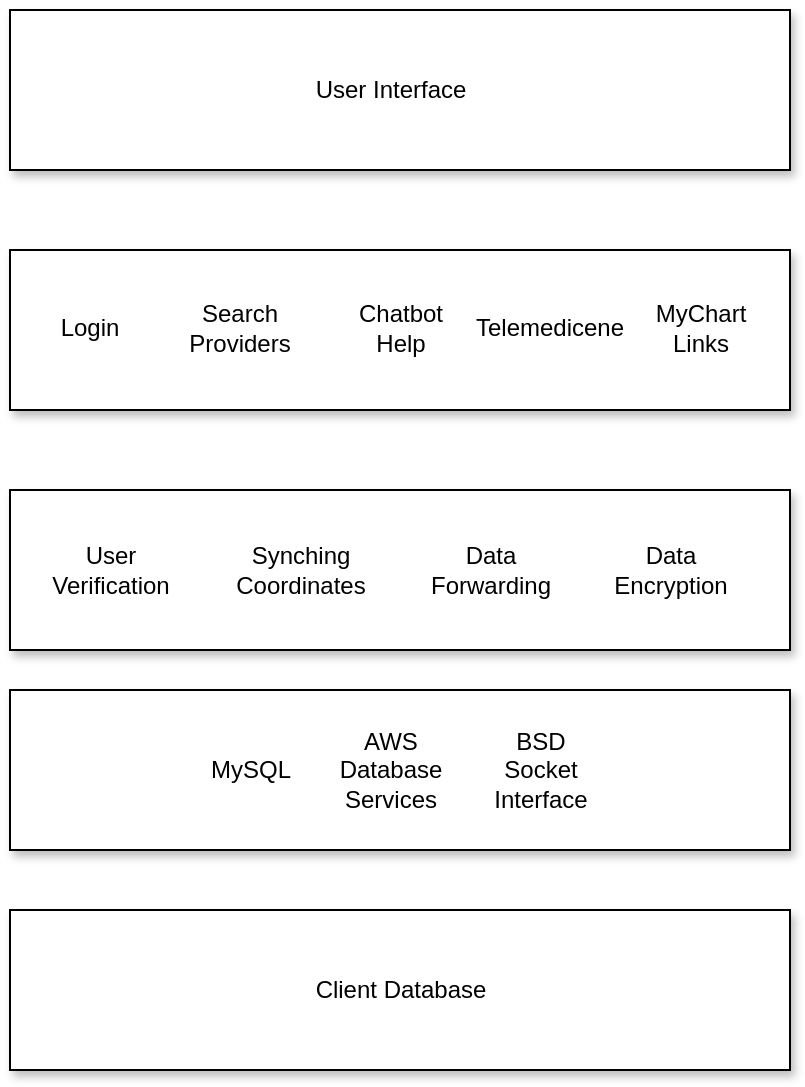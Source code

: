 <mxfile version="20.4.1" type="github">
  <diagram id="P2JkW2iTQmZUSIbnCeEx" name="Page-1">
    <mxGraphModel dx="798" dy="788" grid="1" gridSize="10" guides="1" tooltips="1" connect="1" arrows="1" fold="1" page="1" pageScale="1" pageWidth="850" pageHeight="1100" math="0" shadow="0">
      <root>
        <mxCell id="0" />
        <mxCell id="1" parent="0" />
        <mxCell id="qnYkJQ-oDUxNmd9Kcons-1" value="" style="rounded=0;whiteSpace=wrap;html=1;shadow=1;" vertex="1" parent="1">
          <mxGeometry x="270" y="160" width="390" height="80" as="geometry" />
        </mxCell>
        <mxCell id="qnYkJQ-oDUxNmd9Kcons-2" value="" style="rounded=0;whiteSpace=wrap;html=1;shadow=1;glass=0;" vertex="1" parent="1">
          <mxGeometry x="270" y="280" width="390" height="80" as="geometry" />
        </mxCell>
        <mxCell id="qnYkJQ-oDUxNmd9Kcons-3" value="" style="rounded=0;whiteSpace=wrap;html=1;shadow=1;" vertex="1" parent="1">
          <mxGeometry x="270" y="400" width="390" height="80" as="geometry" />
        </mxCell>
        <mxCell id="qnYkJQ-oDUxNmd9Kcons-4" value="" style="rounded=0;whiteSpace=wrap;html=1;shadow=1;" vertex="1" parent="1">
          <mxGeometry x="270" y="610" width="390" height="80" as="geometry" />
        </mxCell>
        <mxCell id="qnYkJQ-oDUxNmd9Kcons-5" value="Login" style="text;html=1;strokeColor=none;fillColor=none;align=center;verticalAlign=middle;whiteSpace=wrap;rounded=0;shadow=1;" vertex="1" parent="1">
          <mxGeometry x="280" y="304.44" width="60" height="30" as="geometry" />
        </mxCell>
        <mxCell id="qnYkJQ-oDUxNmd9Kcons-6" style="edgeStyle=orthogonalEdgeStyle;rounded=0;orthogonalLoop=1;jettySize=auto;html=1;exitX=0.5;exitY=1;exitDx=0;exitDy=0;" edge="1" parent="1">
          <mxGeometry relative="1" as="geometry">
            <mxPoint x="455" y="359.44" as="sourcePoint" />
            <mxPoint x="455" y="359.44" as="targetPoint" />
          </mxGeometry>
        </mxCell>
        <mxCell id="qnYkJQ-oDUxNmd9Kcons-7" value="Search Providers" style="text;html=1;strokeColor=none;fillColor=none;align=center;verticalAlign=middle;whiteSpace=wrap;rounded=0;shadow=1;" vertex="1" parent="1">
          <mxGeometry x="355" y="304.44" width="60" height="30" as="geometry" />
        </mxCell>
        <mxCell id="qnYkJQ-oDUxNmd9Kcons-8" value="Chatbot&lt;br&gt;Help" style="text;html=1;align=center;verticalAlign=middle;resizable=0;points=[];autosize=1;strokeColor=none;fillColor=none;" vertex="1" parent="1">
          <mxGeometry x="430" y="299.44" width="70" height="40" as="geometry" />
        </mxCell>
        <mxCell id="qnYkJQ-oDUxNmd9Kcons-9" value="Telemedicene" style="text;html=1;strokeColor=none;fillColor=none;align=center;verticalAlign=middle;whiteSpace=wrap;rounded=0;shadow=1;glass=1;" vertex="1" parent="1">
          <mxGeometry x="510" y="304.44" width="60" height="30" as="geometry" />
        </mxCell>
        <mxCell id="qnYkJQ-oDUxNmd9Kcons-10" value="User Interface" style="text;html=1;align=center;verticalAlign=middle;resizable=0;points=[];autosize=1;strokeColor=none;fillColor=none;" vertex="1" parent="1">
          <mxGeometry x="410" y="185" width="100" height="30" as="geometry" />
        </mxCell>
        <mxCell id="qnYkJQ-oDUxNmd9Kcons-11" value="MyChart&lt;br&gt;Links" style="text;html=1;align=center;verticalAlign=middle;resizable=0;points=[];autosize=1;strokeColor=none;fillColor=none;" vertex="1" parent="1">
          <mxGeometry x="580" y="299.44" width="70" height="40" as="geometry" />
        </mxCell>
        <mxCell id="qnYkJQ-oDUxNmd9Kcons-12" value="Data&lt;br&gt;Forwarding" style="text;html=1;align=center;verticalAlign=middle;resizable=0;points=[];autosize=1;strokeColor=none;fillColor=none;" vertex="1" parent="1">
          <mxGeometry x="470" y="420" width="80" height="40" as="geometry" />
        </mxCell>
        <mxCell id="qnYkJQ-oDUxNmd9Kcons-13" value="User&lt;br&gt;Verification" style="text;html=1;align=center;verticalAlign=middle;resizable=0;points=[];autosize=1;strokeColor=none;fillColor=none;" vertex="1" parent="1">
          <mxGeometry x="280" y="420" width="80" height="40" as="geometry" />
        </mxCell>
        <mxCell id="qnYkJQ-oDUxNmd9Kcons-14" value="Data &lt;br&gt;Encryption" style="text;html=1;align=center;verticalAlign=middle;resizable=0;points=[];autosize=1;strokeColor=none;fillColor=none;" vertex="1" parent="1">
          <mxGeometry x="560" y="420" width="80" height="40" as="geometry" />
        </mxCell>
        <mxCell id="qnYkJQ-oDUxNmd9Kcons-15" value="Synching &lt;br&gt;Coordinates" style="text;html=1;align=center;verticalAlign=middle;resizable=0;points=[];autosize=1;strokeColor=none;fillColor=none;" vertex="1" parent="1">
          <mxGeometry x="370" y="420" width="90" height="40" as="geometry" />
        </mxCell>
        <mxCell id="qnYkJQ-oDUxNmd9Kcons-16" value="Client Database" style="text;html=1;align=center;verticalAlign=middle;resizable=0;points=[];autosize=1;strokeColor=none;fillColor=none;" vertex="1" parent="1">
          <mxGeometry x="410" y="635" width="110" height="30" as="geometry" />
        </mxCell>
        <mxCell id="qnYkJQ-oDUxNmd9Kcons-18" value="" style="rounded=0;whiteSpace=wrap;html=1;shadow=1;glass=0;" vertex="1" parent="1">
          <mxGeometry x="270" y="500" width="390" height="80" as="geometry" />
        </mxCell>
        <mxCell id="qnYkJQ-oDUxNmd9Kcons-19" value="MySQL" style="text;html=1;align=center;verticalAlign=middle;resizable=0;points=[];autosize=1;strokeColor=none;fillColor=none;" vertex="1" parent="1">
          <mxGeometry x="360" y="525" width="60" height="30" as="geometry" />
        </mxCell>
        <mxCell id="qnYkJQ-oDUxNmd9Kcons-20" value="BSD&lt;br&gt;Socket&lt;br&gt;Interface" style="text;html=1;align=center;verticalAlign=middle;resizable=0;points=[];autosize=1;strokeColor=none;fillColor=none;" vertex="1" parent="1">
          <mxGeometry x="500" y="510" width="70" height="60" as="geometry" />
        </mxCell>
        <mxCell id="qnYkJQ-oDUxNmd9Kcons-21" value="AWS&lt;br&gt;Database&lt;br&gt;Services" style="text;html=1;align=center;verticalAlign=middle;resizable=0;points=[];autosize=1;strokeColor=none;fillColor=none;" vertex="1" parent="1">
          <mxGeometry x="425" y="510" width="70" height="60" as="geometry" />
        </mxCell>
      </root>
    </mxGraphModel>
  </diagram>
</mxfile>
